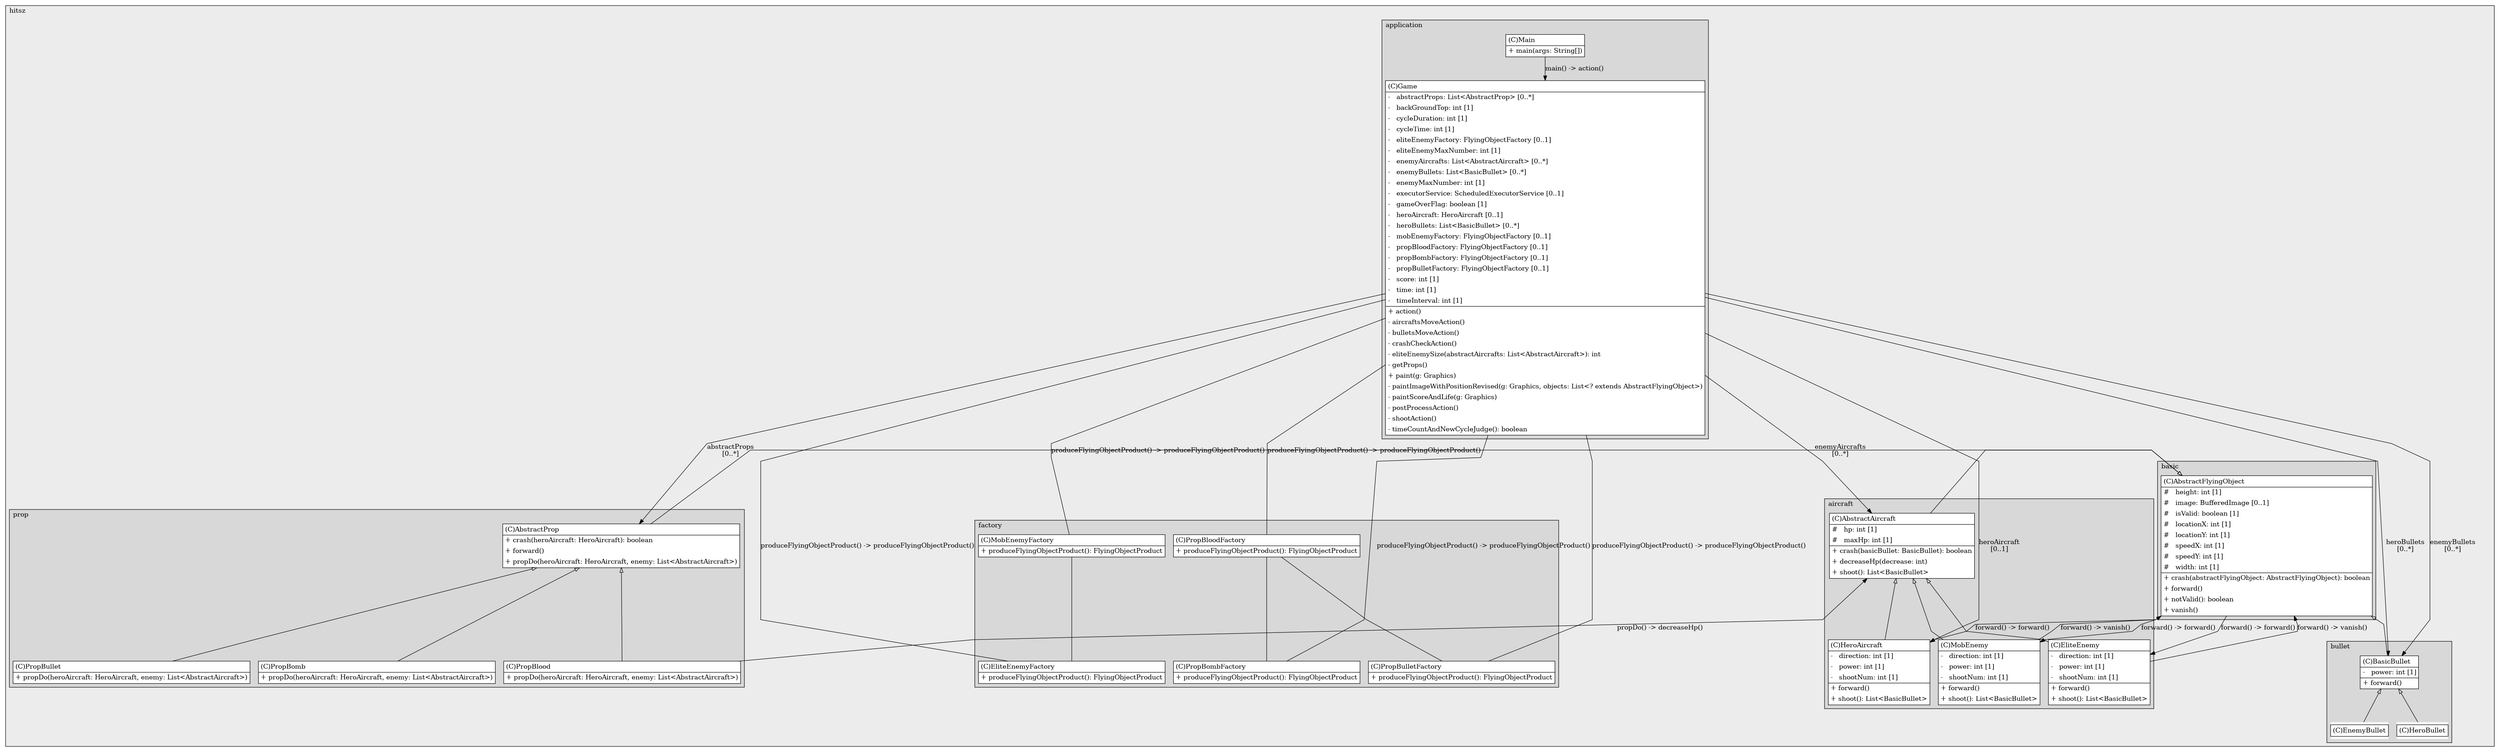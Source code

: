 @startuml

/' diagram meta data start
config=StructureConfiguration;
{
  "projectClassification": {
    "searchMode": "OpenProject", // OpenProject, AllProjects
    "includedProjects": "",
    "pathEndKeywords": "*.impl",
    "isClientPath": "",
    "isClientName": "",
    "isTestPath": "",
    "isTestName": "",
    "isMappingPath": "",
    "isMappingName": "",
    "isDataAccessPath": "",
    "isDataAccessName": "",
    "isDataStructurePath": "",
    "isDataStructureName": "",
    "isInterfaceStructuresPath": "",
    "isInterfaceStructuresName": "",
    "isEntryPointPath": "",
    "isEntryPointName": "",
    "treatFinalFieldsAsMandatory": false
  },
  "graphRestriction": {
    "classPackageExcludeFilter": "",
    "classPackageIncludeFilter": "",
    "classNameExcludeFilter": "",
    "classNameIncludeFilter": "",
    "methodNameExcludeFilter": "",
    "methodNameIncludeFilter": "",
    "removeByInheritance": "", // inheritance/annotation based filtering is done in a second step
    "removeByAnnotation": "",
    "removeByClassPackage": "", // cleanup the graph after inheritance/annotation based filtering is done
    "removeByClassName": "",
    "cutMappings": false,
    "cutEnum": true,
    "cutTests": true,
    "cutClient": true,
    "cutDataAccess": false,
    "cutInterfaceStructures": false,
    "cutDataStructures": false,
    "cutGetterAndSetter": true,
    "cutConstructors": true
  },
  "graphTraversal": {
    "forwardDepth": 6,
    "backwardDepth": 6,
    "classPackageExcludeFilter": "",
    "classPackageIncludeFilter": "",
    "classNameExcludeFilter": "",
    "classNameIncludeFilter": "",
    "methodNameExcludeFilter": "",
    "methodNameIncludeFilter": "",
    "hideMappings": false,
    "hideDataStructures": false,
    "hidePrivateMethods": true,
    "hideInterfaceCalls": true, // indirection: implementation -> interface (is hidden) -> implementation
    "onlyShowApplicationEntryPoints": false, // root node is included
    "useMethodCallsForStructureDiagram": "ForwardOnly" // ForwardOnly, BothDirections, No
  },
  "details": {
    "aggregation": "GroupByClass", // ByClass, GroupByClass, None
    "showClassGenericTypes": true,
    "showMethods": true,
    "showMethodParameterNames": true,
    "showMethodParameterTypes": true,
    "showMethodReturnType": true,
    "showPackageLevels": 2,
    "showDetailedClassStructure": true
  },
  "rootClass": "edu.hitsz.application.Main",
  "extensionCallbackMethod": "" // qualified.class.name#methodName - signature: public static String method(String)
}
diagram meta data end '/



digraph g {
    rankdir="TB"
    splines=polyline
    

'nodes 
subgraph cluster_99289402 { 
   	label=hitsz
	labeljust=l
	fillcolor="#ececec"
	style=filled
   
   subgraph cluster_1236760681 { 
   	label=prop
	labeljust=l
	fillcolor="#d8d8d8"
	style=filled
   
   AbstractProp1128288463[
	label=<<TABLE BORDER="1" CELLBORDER="0" CELLPADDING="4" CELLSPACING="0">
<TR><TD ALIGN="LEFT" >(C)AbstractProp</TD></TR>
<HR/>
<TR><TD ALIGN="LEFT" >+ crash(heroAircraft: HeroAircraft): boolean</TD></TR>
<TR><TD ALIGN="LEFT" >+ forward()</TD></TR>
<TR><TD ALIGN="LEFT" >+ propDo(heroAircraft: HeroAircraft, enemy: List&lt;AbstractAircraft&gt;)</TD></TR>
</TABLE>>
	style=filled
	margin=0
	shape=plaintext
	fillcolor="#FFFFFF"
];

PropBlood1128288463[
	label=<<TABLE BORDER="1" CELLBORDER="0" CELLPADDING="4" CELLSPACING="0">
<TR><TD ALIGN="LEFT" >(C)PropBlood</TD></TR>
<HR/>
<TR><TD ALIGN="LEFT" >+ propDo(heroAircraft: HeroAircraft, enemy: List&lt;AbstractAircraft&gt;)</TD></TR>
</TABLE>>
	style=filled
	margin=0
	shape=plaintext
	fillcolor="#FFFFFF"
];

PropBomb1128288463[
	label=<<TABLE BORDER="1" CELLBORDER="0" CELLPADDING="4" CELLSPACING="0">
<TR><TD ALIGN="LEFT" >(C)PropBomb</TD></TR>
<HR/>
<TR><TD ALIGN="LEFT" >+ propDo(heroAircraft: HeroAircraft, enemy: List&lt;AbstractAircraft&gt;)</TD></TR>
</TABLE>>
	style=filled
	margin=0
	shape=plaintext
	fillcolor="#FFFFFF"
];

PropBullet1128288463[
	label=<<TABLE BORDER="1" CELLBORDER="0" CELLPADDING="4" CELLSPACING="0">
<TR><TD ALIGN="LEFT" >(C)PropBullet</TD></TR>
<HR/>
<TR><TD ALIGN="LEFT" >+ propDo(heroAircraft: HeroAircraft, enemy: List&lt;AbstractAircraft&gt;)</TD></TR>
</TABLE>>
	style=filled
	margin=0
	shape=plaintext
	fillcolor="#FFFFFF"
];
} 

subgraph cluster_1404334166 { 
   	label=factory
	labeljust=l
	fillcolor="#d8d8d8"
	style=filled
   
   EliteEnemyFactory355107810[
	label=<<TABLE BORDER="1" CELLBORDER="0" CELLPADDING="4" CELLSPACING="0">
<TR><TD ALIGN="LEFT" >(C)EliteEnemyFactory</TD></TR>
<HR/>
<TR><TD ALIGN="LEFT" >+ produceFlyingObjectProduct(): FlyingObjectProduct</TD></TR>
</TABLE>>
	style=filled
	margin=0
	shape=plaintext
	fillcolor="#FFFFFF"
];

MobEnemyFactory355107810[
	label=<<TABLE BORDER="1" CELLBORDER="0" CELLPADDING="4" CELLSPACING="0">
<TR><TD ALIGN="LEFT" >(C)MobEnemyFactory</TD></TR>
<HR/>
<TR><TD ALIGN="LEFT" >+ produceFlyingObjectProduct(): FlyingObjectProduct</TD></TR>
</TABLE>>
	style=filled
	margin=0
	shape=plaintext
	fillcolor="#FFFFFF"
];

PropBloodFactory355107810[
	label=<<TABLE BORDER="1" CELLBORDER="0" CELLPADDING="4" CELLSPACING="0">
<TR><TD ALIGN="LEFT" >(C)PropBloodFactory</TD></TR>
<HR/>
<TR><TD ALIGN="LEFT" >+ produceFlyingObjectProduct(): FlyingObjectProduct</TD></TR>
</TABLE>>
	style=filled
	margin=0
	shape=plaintext
	fillcolor="#FFFFFF"
];

PropBombFactory355107810[
	label=<<TABLE BORDER="1" CELLBORDER="0" CELLPADDING="4" CELLSPACING="0">
<TR><TD ALIGN="LEFT" >(C)PropBombFactory</TD></TR>
<HR/>
<TR><TD ALIGN="LEFT" >+ produceFlyingObjectProduct(): FlyingObjectProduct</TD></TR>
</TABLE>>
	style=filled
	margin=0
	shape=plaintext
	fillcolor="#FFFFFF"
];

PropBulletFactory355107810[
	label=<<TABLE BORDER="1" CELLBORDER="0" CELLPADDING="4" CELLSPACING="0">
<TR><TD ALIGN="LEFT" >(C)PropBulletFactory</TD></TR>
<HR/>
<TR><TD ALIGN="LEFT" >+ produceFlyingObjectProduct(): FlyingObjectProduct</TD></TR>
</TABLE>>
	style=filled
	margin=0
	shape=plaintext
	fillcolor="#FFFFFF"
];
} 

subgraph cluster_301692538 { 
   	label=basic
	labeljust=l
	fillcolor="#d8d8d8"
	style=filled
   
   AbstractFlyingObject603771970[
	label=<<TABLE BORDER="1" CELLBORDER="0" CELLPADDING="4" CELLSPACING="0">
<TR><TD ALIGN="LEFT" >(C)AbstractFlyingObject</TD></TR>
<HR/>
<TR><TD ALIGN="LEFT" >#   height: int [1]</TD></TR>
<TR><TD ALIGN="LEFT" >#   image: BufferedImage [0..1]</TD></TR>
<TR><TD ALIGN="LEFT" >#   isValid: boolean [1]</TD></TR>
<TR><TD ALIGN="LEFT" >#   locationX: int [1]</TD></TR>
<TR><TD ALIGN="LEFT" >#   locationY: int [1]</TD></TR>
<TR><TD ALIGN="LEFT" >#   speedX: int [1]</TD></TR>
<TR><TD ALIGN="LEFT" >#   speedY: int [1]</TD></TR>
<TR><TD ALIGN="LEFT" >#   width: int [1]</TD></TR>
<HR/>
<TR><TD ALIGN="LEFT" >+ crash(abstractFlyingObject: AbstractFlyingObject): boolean</TD></TR>
<TR><TD ALIGN="LEFT" >+ forward()</TD></TR>
<TR><TD ALIGN="LEFT" >+ notValid(): boolean</TD></TR>
<TR><TD ALIGN="LEFT" >+ vanish()</TD></TR>
</TABLE>>
	style=filled
	margin=0
	shape=plaintext
	fillcolor="#FFFFFF"
];
} 

subgraph cluster_521879908 { 
   	label=application
	labeljust=l
	fillcolor="#d8d8d8"
	style=filled
   
   Game1517640092[
	label=<<TABLE BORDER="1" CELLBORDER="0" CELLPADDING="4" CELLSPACING="0">
<TR><TD ALIGN="LEFT" >(C)Game</TD></TR>
<HR/>
<TR><TD ALIGN="LEFT" >-   abstractProps: List&lt;AbstractProp&gt; [0..*]</TD></TR>
<TR><TD ALIGN="LEFT" >-   backGroundTop: int [1]</TD></TR>
<TR><TD ALIGN="LEFT" >-   cycleDuration: int [1]</TD></TR>
<TR><TD ALIGN="LEFT" >-   cycleTime: int [1]</TD></TR>
<TR><TD ALIGN="LEFT" >-   eliteEnemyFactory: FlyingObjectFactory [0..1]</TD></TR>
<TR><TD ALIGN="LEFT" >-   eliteEnemyMaxNumber: int [1]</TD></TR>
<TR><TD ALIGN="LEFT" >-   enemyAircrafts: List&lt;AbstractAircraft&gt; [0..*]</TD></TR>
<TR><TD ALIGN="LEFT" >-   enemyBullets: List&lt;BasicBullet&gt; [0..*]</TD></TR>
<TR><TD ALIGN="LEFT" >-   enemyMaxNumber: int [1]</TD></TR>
<TR><TD ALIGN="LEFT" >-   executorService: ScheduledExecutorService [0..1]</TD></TR>
<TR><TD ALIGN="LEFT" >-   gameOverFlag: boolean [1]</TD></TR>
<TR><TD ALIGN="LEFT" >-   heroAircraft: HeroAircraft [0..1]</TD></TR>
<TR><TD ALIGN="LEFT" >-   heroBullets: List&lt;BasicBullet&gt; [0..*]</TD></TR>
<TR><TD ALIGN="LEFT" >-   mobEnemyFactory: FlyingObjectFactory [0..1]</TD></TR>
<TR><TD ALIGN="LEFT" >-   propBloodFactory: FlyingObjectFactory [0..1]</TD></TR>
<TR><TD ALIGN="LEFT" >-   propBombFactory: FlyingObjectFactory [0..1]</TD></TR>
<TR><TD ALIGN="LEFT" >-   propBulletFactory: FlyingObjectFactory [0..1]</TD></TR>
<TR><TD ALIGN="LEFT" >-   score: int [1]</TD></TR>
<TR><TD ALIGN="LEFT" >-   time: int [1]</TD></TR>
<TR><TD ALIGN="LEFT" >-   timeInterval: int [1]</TD></TR>
<HR/>
<TR><TD ALIGN="LEFT" >+ action()</TD></TR>
<TR><TD ALIGN="LEFT" >- aircraftsMoveAction()</TD></TR>
<TR><TD ALIGN="LEFT" >- bulletsMoveAction()</TD></TR>
<TR><TD ALIGN="LEFT" >- crashCheckAction()</TD></TR>
<TR><TD ALIGN="LEFT" >- eliteEnemySize(abstractAircrafts: List&lt;AbstractAircraft&gt;): int</TD></TR>
<TR><TD ALIGN="LEFT" >- getProps()</TD></TR>
<TR><TD ALIGN="LEFT" >+ paint(g: Graphics)</TD></TR>
<TR><TD ALIGN="LEFT" >- paintImageWithPositionRevised(g: Graphics, objects: List&lt;? extends AbstractFlyingObject&gt;)</TD></TR>
<TR><TD ALIGN="LEFT" >- paintScoreAndLife(g: Graphics)</TD></TR>
<TR><TD ALIGN="LEFT" >- postProcessAction()</TD></TR>
<TR><TD ALIGN="LEFT" >- shootAction()</TD></TR>
<TR><TD ALIGN="LEFT" >- timeCountAndNewCycleJudge(): boolean</TD></TR>
</TABLE>>
	style=filled
	margin=0
	shape=plaintext
	fillcolor="#FFFFFF"
];

Main1517640092[
	label=<<TABLE BORDER="1" CELLBORDER="0" CELLPADDING="4" CELLSPACING="0">
<TR><TD ALIGN="LEFT" >(C)Main</TD></TR>
<HR/>
<TR><TD ALIGN="LEFT" >+ main(args: String[])</TD></TR>
</TABLE>>
	style=filled
	margin=0
	shape=plaintext
	fillcolor="#FFFFFF"
];
} 

subgraph cluster_615526070 { 
   	label=aircraft
	labeljust=l
	fillcolor="#d8d8d8"
	style=filled
   
   AbstractAircraft676347522[
	label=<<TABLE BORDER="1" CELLBORDER="0" CELLPADDING="4" CELLSPACING="0">
<TR><TD ALIGN="LEFT" >(C)AbstractAircraft</TD></TR>
<HR/>
<TR><TD ALIGN="LEFT" >#   hp: int [1]</TD></TR>
<TR><TD ALIGN="LEFT" >#   maxHp: int [1]</TD></TR>
<HR/>
<TR><TD ALIGN="LEFT" >+ crash(basicBullet: BasicBullet): boolean</TD></TR>
<TR><TD ALIGN="LEFT" >+ decreaseHp(decrease: int)</TD></TR>
<TR><TD ALIGN="LEFT" >+ shoot(): List&lt;BasicBullet&gt;</TD></TR>
</TABLE>>
	style=filled
	margin=0
	shape=plaintext
	fillcolor="#FFFFFF"
];

EliteEnemy676347522[
	label=<<TABLE BORDER="1" CELLBORDER="0" CELLPADDING="4" CELLSPACING="0">
<TR><TD ALIGN="LEFT" >(C)EliteEnemy</TD></TR>
<HR/>
<TR><TD ALIGN="LEFT" >-   direction: int [1]</TD></TR>
<TR><TD ALIGN="LEFT" >-   power: int [1]</TD></TR>
<TR><TD ALIGN="LEFT" >-   shootNum: int [1]</TD></TR>
<HR/>
<TR><TD ALIGN="LEFT" >+ forward()</TD></TR>
<TR><TD ALIGN="LEFT" >+ shoot(): List&lt;BasicBullet&gt;</TD></TR>
</TABLE>>
	style=filled
	margin=0
	shape=plaintext
	fillcolor="#FFFFFF"
];

HeroAircraft676347522[
	label=<<TABLE BORDER="1" CELLBORDER="0" CELLPADDING="4" CELLSPACING="0">
<TR><TD ALIGN="LEFT" >(C)HeroAircraft</TD></TR>
<HR/>
<TR><TD ALIGN="LEFT" >-   direction: int [1]</TD></TR>
<TR><TD ALIGN="LEFT" >-   power: int [1]</TD></TR>
<TR><TD ALIGN="LEFT" >-   shootNum: int [1]</TD></TR>
<HR/>
<TR><TD ALIGN="LEFT" >+ forward()</TD></TR>
<TR><TD ALIGN="LEFT" >+ shoot(): List&lt;BasicBullet&gt;</TD></TR>
</TABLE>>
	style=filled
	margin=0
	shape=plaintext
	fillcolor="#FFFFFF"
];

MobEnemy676347522[
	label=<<TABLE BORDER="1" CELLBORDER="0" CELLPADDING="4" CELLSPACING="0">
<TR><TD ALIGN="LEFT" >(C)MobEnemy</TD></TR>
<HR/>
<TR><TD ALIGN="LEFT" >-   direction: int [1]</TD></TR>
<TR><TD ALIGN="LEFT" >-   power: int [1]</TD></TR>
<TR><TD ALIGN="LEFT" >-   shootNum: int [1]</TD></TR>
<HR/>
<TR><TD ALIGN="LEFT" >+ forward()</TD></TR>
<TR><TD ALIGN="LEFT" >+ shoot(): List&lt;BasicBullet&gt;</TD></TR>
</TABLE>>
	style=filled
	margin=0
	shape=plaintext
	fillcolor="#FFFFFF"
];
} 

subgraph cluster_780799030 { 
   	label=bullet
	labeljust=l
	fillcolor="#d8d8d8"
	style=filled
   
   BasicBullet1555326830[
	label=<<TABLE BORDER="1" CELLBORDER="0" CELLPADDING="4" CELLSPACING="0">
<TR><TD ALIGN="LEFT" >(C)BasicBullet</TD></TR>
<HR/>
<TR><TD ALIGN="LEFT" >-   power: int [1]</TD></TR>
<HR/>
<TR><TD ALIGN="LEFT" >+ forward()</TD></TR>
</TABLE>>
	style=filled
	margin=0
	shape=plaintext
	fillcolor="#FFFFFF"
];

EnemyBullet1555326830[
	label=<<TABLE BORDER="1" CELLBORDER="0" CELLPADDING="4" CELLSPACING="0">
<TR><TD ALIGN="LEFT" >(C)EnemyBullet</TD></TR>
</TABLE>>
	style=filled
	margin=0
	shape=plaintext
	fillcolor="#FFFFFF"
];

HeroBullet1555326830[
	label=<<TABLE BORDER="1" CELLBORDER="0" CELLPADDING="4" CELLSPACING="0">
<TR><TD ALIGN="LEFT" >(C)HeroBullet</TD></TR>
</TABLE>>
	style=filled
	margin=0
	shape=plaintext
	fillcolor="#FFFFFF"
];
} 
} 

'edges    
AbstractAircraft676347522 -> EliteEnemy676347522[arrowhead=none, arrowtail=empty, dir=both];
AbstractAircraft676347522 -> HeroAircraft676347522[arrowhead=none, arrowtail=empty, dir=both];
AbstractAircraft676347522 -> MobEnemy676347522[arrowhead=none, arrowtail=empty, dir=both];
AbstractFlyingObject603771970 -> AbstractAircraft676347522[arrowhead=none, arrowtail=empty, dir=both];
AbstractFlyingObject603771970 -> AbstractProp1128288463[arrowhead=none, arrowtail=empty, dir=both];
AbstractFlyingObject603771970 -> BasicBullet1555326830[arrowhead=none, arrowtail=empty, dir=both];
AbstractFlyingObject603771970 -> EliteEnemy676347522[label="forward() -> forward()"];
AbstractFlyingObject603771970 -> HeroAircraft676347522[label="forward() -> forward()"];
AbstractFlyingObject603771970 -> MobEnemy676347522[label="forward() -> forward()"];
AbstractProp1128288463 -> PropBlood1128288463[arrowhead=none, arrowtail=empty, dir=both];
AbstractProp1128288463 -> PropBomb1128288463[arrowhead=none, arrowtail=empty, dir=both];
AbstractProp1128288463 -> PropBullet1128288463[arrowhead=none, arrowtail=empty, dir=both];
BasicBullet1555326830 -> EnemyBullet1555326830[arrowhead=none, arrowtail=empty, dir=both];
BasicBullet1555326830 -> HeroBullet1555326830[arrowhead=none, arrowtail=empty, dir=both];
EliteEnemy676347522 -> AbstractFlyingObject603771970[label="forward() -> vanish()"];
Game1517640092 -> AbstractAircraft676347522[label="enemyAircrafts
[0..*]"];
Game1517640092 -> AbstractProp1128288463[label="abstractProps
[0..*]"];
Game1517640092 -> BasicBullet1555326830[label="enemyBullets
[0..*]"];
Game1517640092 -> BasicBullet1555326830[label="heroBullets
[0..*]"];
Game1517640092 -> EliteEnemyFactory355107810[label="produceFlyingObjectProduct() -> produceFlyingObjectProduct()", arrowhead=none];
Game1517640092 -> HeroAircraft676347522[label="heroAircraft
[0..1]"];
Game1517640092 -> MobEnemyFactory355107810[label="produceFlyingObjectProduct() -> produceFlyingObjectProduct()", arrowhead=none];
Game1517640092 -> PropBloodFactory355107810[label="produceFlyingObjectProduct() -> produceFlyingObjectProduct()", arrowhead=none];
Game1517640092 -> PropBombFactory355107810[label="produceFlyingObjectProduct() -> produceFlyingObjectProduct()", arrowhead=none];
Game1517640092 -> PropBulletFactory355107810[label="produceFlyingObjectProduct() -> produceFlyingObjectProduct()", arrowhead=none];
Main1517640092 -> Game1517640092[label="main() -> action()"];
MobEnemy676347522 -> AbstractFlyingObject603771970[label="forward() -> vanish()"];
MobEnemyFactory355107810 -> EliteEnemyFactory355107810[arrowhead=none];
PropBlood1128288463 -> AbstractAircraft676347522[label="propDo() -> decreaseHp()"];
PropBloodFactory355107810 -> PropBombFactory355107810[arrowhead=none];
PropBloodFactory355107810 -> PropBulletFactory355107810[arrowhead=none];
    
}
@enduml